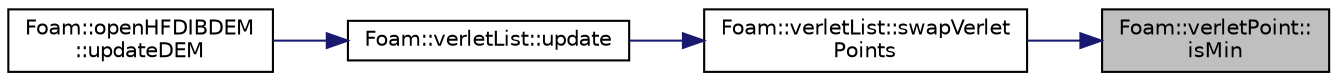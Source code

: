 digraph "Foam::verletPoint::isMin"
{
 // LATEX_PDF_SIZE
  edge [fontname="Helvetica",fontsize="10",labelfontname="Helvetica",labelfontsize="10"];
  node [fontname="Helvetica",fontsize="10",shape=record];
  rankdir="RL";
  Node1 [label="Foam::verletPoint::\lisMin",height=0.2,width=0.4,color="black", fillcolor="grey75", style="filled", fontcolor="black",tooltip=" "];
  Node1 -> Node2 [dir="back",color="midnightblue",fontsize="10",style="solid"];
  Node2 [label="Foam::verletList::swapVerlet\lPoints",height=0.2,width=0.4,color="black", fillcolor="white", style="filled",URL="$classFoam_1_1verletList.html#aaacaf777331e1d10d1678f3495cdbc54",tooltip=" "];
  Node2 -> Node3 [dir="back",color="midnightblue",fontsize="10",style="solid"];
  Node3 [label="Foam::verletList::update",height=0.2,width=0.4,color="black", fillcolor="white", style="filled",URL="$classFoam_1_1verletList.html#a93aa279b698e9560004e50a4775c5dff",tooltip=" "];
  Node3 -> Node4 [dir="back",color="midnightblue",fontsize="10",style="solid"];
  Node4 [label="Foam::openHFDIBDEM\l::updateDEM",height=0.2,width=0.4,color="black", fillcolor="white", style="filled",URL="$classFoam_1_1openHFDIBDEM.html#a631520a4cab61268624eada0bb3497f0",tooltip=" "];
}
